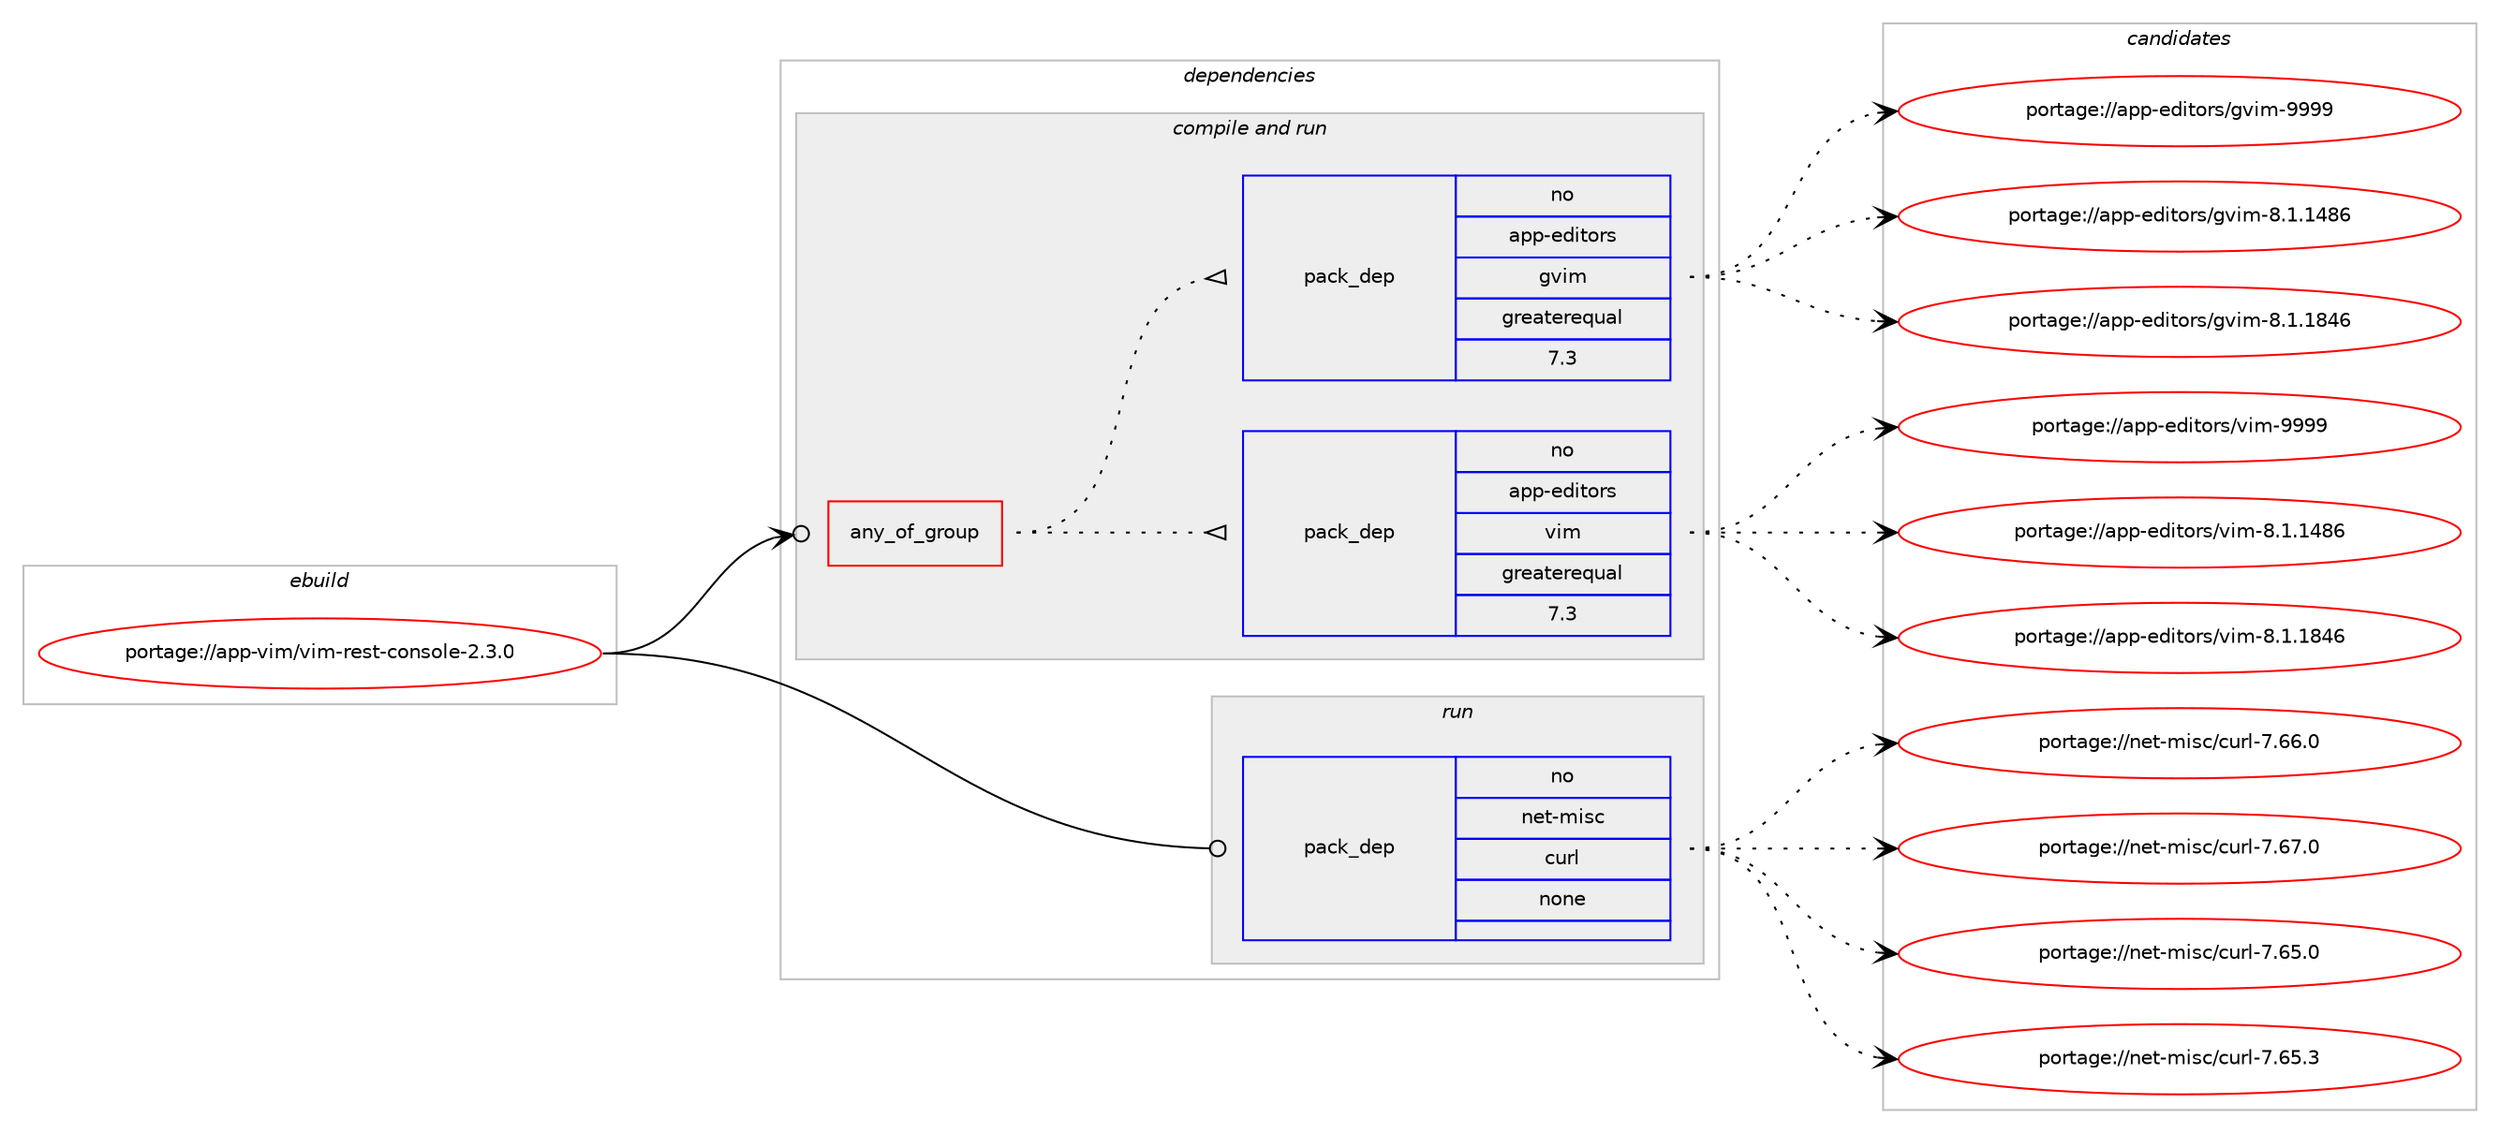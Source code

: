 digraph prolog {

# *************
# Graph options
# *************

newrank=true;
concentrate=true;
compound=true;
graph [rankdir=LR,fontname=Helvetica,fontsize=10,ranksep=1.5];#, ranksep=2.5, nodesep=0.2];
edge  [arrowhead=vee];
node  [fontname=Helvetica,fontsize=10];

# **********
# The ebuild
# **********

subgraph cluster_leftcol {
color=gray;
rank=same;
label=<<i>ebuild</i>>;
id [label="portage://app-vim/vim-rest-console-2.3.0", color=red, width=4, href="../app-vim/vim-rest-console-2.3.0.svg"];
}

# ****************
# The dependencies
# ****************

subgraph cluster_midcol {
color=gray;
label=<<i>dependencies</i>>;
subgraph cluster_compile {
fillcolor="#eeeeee";
style=filled;
label=<<i>compile</i>>;
}
subgraph cluster_compileandrun {
fillcolor="#eeeeee";
style=filled;
label=<<i>compile and run</i>>;
subgraph any1044 {
dependency49965 [label=<<TABLE BORDER="0" CELLBORDER="1" CELLSPACING="0" CELLPADDING="4"><TR><TD CELLPADDING="10">any_of_group</TD></TR></TABLE>>, shape=none, color=red];subgraph pack37179 {
dependency49966 [label=<<TABLE BORDER="0" CELLBORDER="1" CELLSPACING="0" CELLPADDING="4" WIDTH="220"><TR><TD ROWSPAN="6" CELLPADDING="30">pack_dep</TD></TR><TR><TD WIDTH="110">no</TD></TR><TR><TD>app-editors</TD></TR><TR><TD>vim</TD></TR><TR><TD>greaterequal</TD></TR><TR><TD>7.3</TD></TR></TABLE>>, shape=none, color=blue];
}
dependency49965:e -> dependency49966:w [weight=20,style="dotted",arrowhead="oinv"];
subgraph pack37180 {
dependency49967 [label=<<TABLE BORDER="0" CELLBORDER="1" CELLSPACING="0" CELLPADDING="4" WIDTH="220"><TR><TD ROWSPAN="6" CELLPADDING="30">pack_dep</TD></TR><TR><TD WIDTH="110">no</TD></TR><TR><TD>app-editors</TD></TR><TR><TD>gvim</TD></TR><TR><TD>greaterequal</TD></TR><TR><TD>7.3</TD></TR></TABLE>>, shape=none, color=blue];
}
dependency49965:e -> dependency49967:w [weight=20,style="dotted",arrowhead="oinv"];
}
id:e -> dependency49965:w [weight=20,style="solid",arrowhead="odotvee"];
}
subgraph cluster_run {
fillcolor="#eeeeee";
style=filled;
label=<<i>run</i>>;
subgraph pack37181 {
dependency49968 [label=<<TABLE BORDER="0" CELLBORDER="1" CELLSPACING="0" CELLPADDING="4" WIDTH="220"><TR><TD ROWSPAN="6" CELLPADDING="30">pack_dep</TD></TR><TR><TD WIDTH="110">no</TD></TR><TR><TD>net-misc</TD></TR><TR><TD>curl</TD></TR><TR><TD>none</TD></TR><TR><TD></TD></TR></TABLE>>, shape=none, color=blue];
}
id:e -> dependency49968:w [weight=20,style="solid",arrowhead="odot"];
}
}

# **************
# The candidates
# **************

subgraph cluster_choices {
rank=same;
color=gray;
label=<<i>candidates</i>>;

subgraph choice37179 {
color=black;
nodesep=1;
choiceportage971121124510110010511611111411547118105109455646494649525654 [label="portage://app-editors/vim-8.1.1486", color=red, width=4,href="../app-editors/vim-8.1.1486.svg"];
choiceportage971121124510110010511611111411547118105109455646494649565254 [label="portage://app-editors/vim-8.1.1846", color=red, width=4,href="../app-editors/vim-8.1.1846.svg"];
choiceportage9711211245101100105116111114115471181051094557575757 [label="portage://app-editors/vim-9999", color=red, width=4,href="../app-editors/vim-9999.svg"];
dependency49966:e -> choiceportage971121124510110010511611111411547118105109455646494649525654:w [style=dotted,weight="100"];
dependency49966:e -> choiceportage971121124510110010511611111411547118105109455646494649565254:w [style=dotted,weight="100"];
dependency49966:e -> choiceportage9711211245101100105116111114115471181051094557575757:w [style=dotted,weight="100"];
}
subgraph choice37180 {
color=black;
nodesep=1;
choiceportage971121124510110010511611111411547103118105109455646494649525654 [label="portage://app-editors/gvim-8.1.1486", color=red, width=4,href="../app-editors/gvim-8.1.1486.svg"];
choiceportage971121124510110010511611111411547103118105109455646494649565254 [label="portage://app-editors/gvim-8.1.1846", color=red, width=4,href="../app-editors/gvim-8.1.1846.svg"];
choiceportage9711211245101100105116111114115471031181051094557575757 [label="portage://app-editors/gvim-9999", color=red, width=4,href="../app-editors/gvim-9999.svg"];
dependency49967:e -> choiceportage971121124510110010511611111411547103118105109455646494649525654:w [style=dotted,weight="100"];
dependency49967:e -> choiceportage971121124510110010511611111411547103118105109455646494649565254:w [style=dotted,weight="100"];
dependency49967:e -> choiceportage9711211245101100105116111114115471031181051094557575757:w [style=dotted,weight="100"];
}
subgraph choice37181 {
color=black;
nodesep=1;
choiceportage1101011164510910511599479911711410845554654534648 [label="portage://net-misc/curl-7.65.0", color=red, width=4,href="../net-misc/curl-7.65.0.svg"];
choiceportage1101011164510910511599479911711410845554654534651 [label="portage://net-misc/curl-7.65.3", color=red, width=4,href="../net-misc/curl-7.65.3.svg"];
choiceportage1101011164510910511599479911711410845554654544648 [label="portage://net-misc/curl-7.66.0", color=red, width=4,href="../net-misc/curl-7.66.0.svg"];
choiceportage1101011164510910511599479911711410845554654554648 [label="portage://net-misc/curl-7.67.0", color=red, width=4,href="../net-misc/curl-7.67.0.svg"];
dependency49968:e -> choiceportage1101011164510910511599479911711410845554654534648:w [style=dotted,weight="100"];
dependency49968:e -> choiceportage1101011164510910511599479911711410845554654534651:w [style=dotted,weight="100"];
dependency49968:e -> choiceportage1101011164510910511599479911711410845554654544648:w [style=dotted,weight="100"];
dependency49968:e -> choiceportage1101011164510910511599479911711410845554654554648:w [style=dotted,weight="100"];
}
}

}
